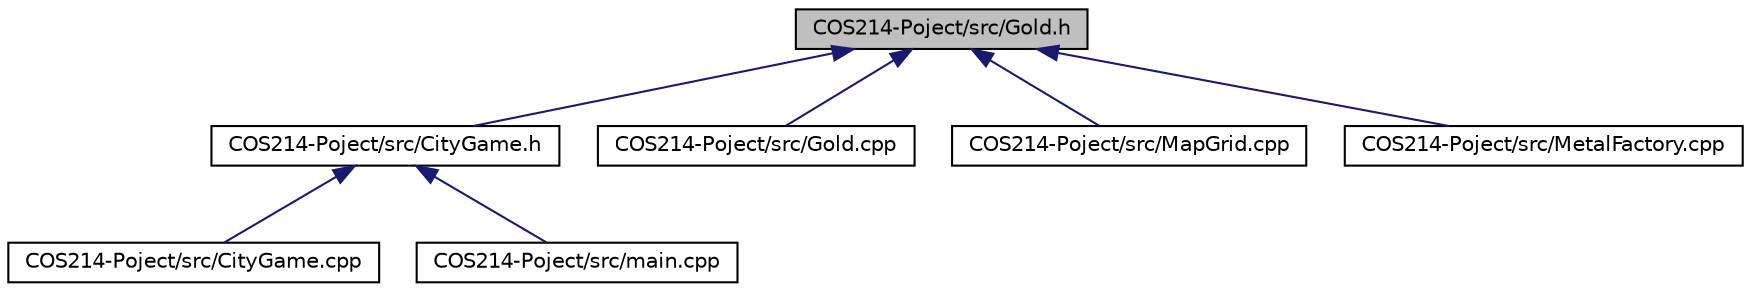 digraph "COS214-Poject/src/Gold.h"
{
 // LATEX_PDF_SIZE
  edge [fontname="Helvetica",fontsize="10",labelfontname="Helvetica",labelfontsize="10"];
  node [fontname="Helvetica",fontsize="10",shape=record];
  Node1 [label="COS214-Poject/src/Gold.h",height=0.2,width=0.4,color="black", fillcolor="grey75", style="filled", fontcolor="black",tooltip=" "];
  Node1 -> Node2 [dir="back",color="midnightblue",fontsize="10",style="solid",fontname="Helvetica"];
  Node2 [label="COS214-Poject/src/CityGame.h",height=0.2,width=0.4,color="black", fillcolor="white", style="filled",URL="$CityGame_8h.html",tooltip=" "];
  Node2 -> Node3 [dir="back",color="midnightblue",fontsize="10",style="solid",fontname="Helvetica"];
  Node3 [label="COS214-Poject/src/CityGame.cpp",height=0.2,width=0.4,color="black", fillcolor="white", style="filled",URL="$CityGame_8cpp.html",tooltip=" "];
  Node2 -> Node4 [dir="back",color="midnightblue",fontsize="10",style="solid",fontname="Helvetica"];
  Node4 [label="COS214-Poject/src/main.cpp",height=0.2,width=0.4,color="black", fillcolor="white", style="filled",URL="$main_8cpp.html",tooltip=" "];
  Node1 -> Node5 [dir="back",color="midnightblue",fontsize="10",style="solid",fontname="Helvetica"];
  Node5 [label="COS214-Poject/src/Gold.cpp",height=0.2,width=0.4,color="black", fillcolor="white", style="filled",URL="$Gold_8cpp.html",tooltip=" "];
  Node1 -> Node6 [dir="back",color="midnightblue",fontsize="10",style="solid",fontname="Helvetica"];
  Node6 [label="COS214-Poject/src/MapGrid.cpp",height=0.2,width=0.4,color="black", fillcolor="white", style="filled",URL="$MapGrid_8cpp.html",tooltip=" "];
  Node1 -> Node7 [dir="back",color="midnightblue",fontsize="10",style="solid",fontname="Helvetica"];
  Node7 [label="COS214-Poject/src/MetalFactory.cpp",height=0.2,width=0.4,color="black", fillcolor="white", style="filled",URL="$MetalFactory_8cpp.html",tooltip=" "];
}
